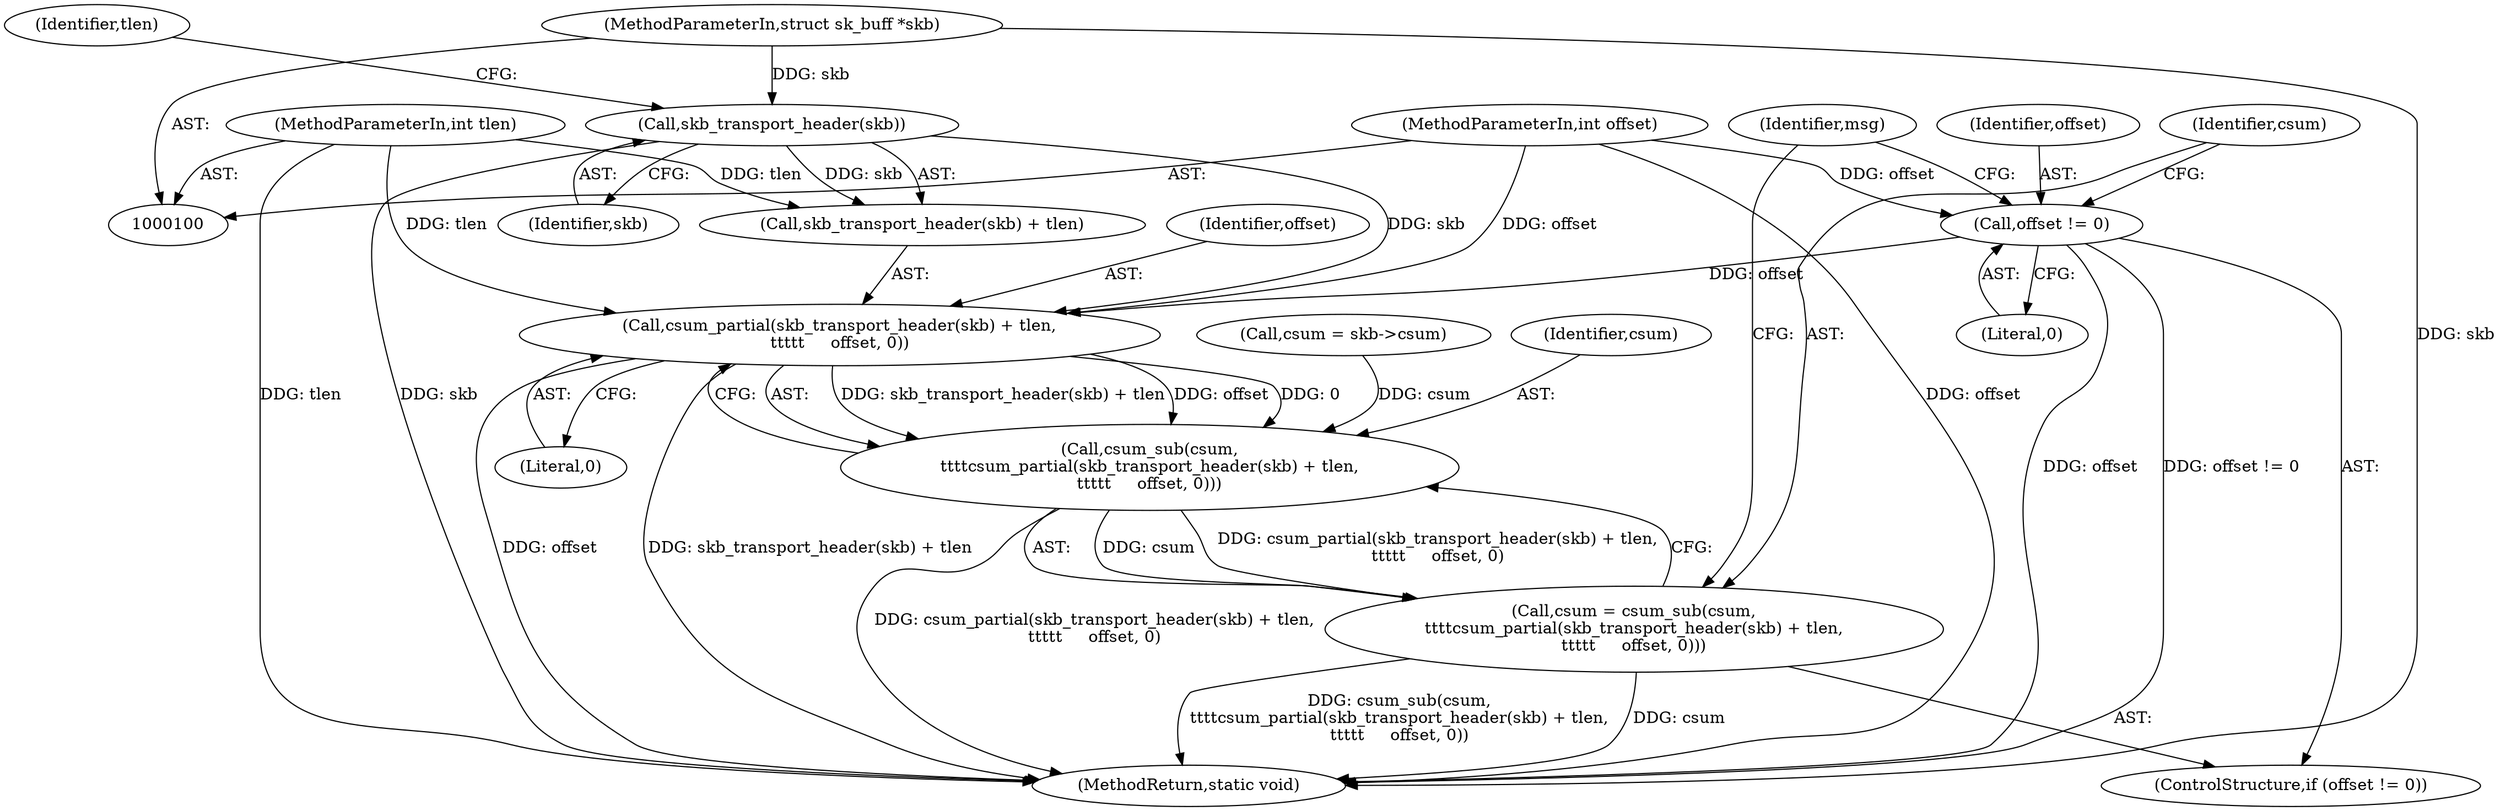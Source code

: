 digraph "1_linux_ca4ef4574f1ee5252e2cd365f8f5d5bafd048f32@del" {
"1000127" [label="(Call,csum_partial(skb_transport_header(skb) + tlen,\n\t\t\t\t\t     offset, 0))"];
"1000129" [label="(Call,skb_transport_header(skb))"];
"1000102" [label="(MethodParameterIn,struct sk_buff *skb)"];
"1000103" [label="(MethodParameterIn,int tlen)"];
"1000120" [label="(Call,offset != 0)"];
"1000104" [label="(MethodParameterIn,int offset)"];
"1000125" [label="(Call,csum_sub(csum,\n\t\t\t\tcsum_partial(skb_transport_header(skb) + tlen,\n\t\t\t\t\t     offset, 0)))"];
"1000123" [label="(Call,csum = csum_sub(csum,\n\t\t\t\tcsum_partial(skb_transport_header(skb) + tlen,\n\t\t\t\t\t     offset, 0)))"];
"1000131" [label="(Identifier,tlen)"];
"1000120" [label="(Call,offset != 0)"];
"1000128" [label="(Call,skb_transport_header(skb) + tlen)"];
"1000130" [label="(Identifier,skb)"];
"1000121" [label="(Identifier,offset)"];
"1000107" [label="(Call,csum = skb->csum)"];
"1000132" [label="(Identifier,offset)"];
"1000129" [label="(Call,skb_transport_header(skb))"];
"1000123" [label="(Call,csum = csum_sub(csum,\n\t\t\t\tcsum_partial(skb_transport_header(skb) + tlen,\n\t\t\t\t\t     offset, 0)))"];
"1000119" [label="(ControlStructure,if (offset != 0))"];
"1000124" [label="(Identifier,csum)"];
"1000125" [label="(Call,csum_sub(csum,\n\t\t\t\tcsum_partial(skb_transport_header(skb) + tlen,\n\t\t\t\t\t     offset, 0)))"];
"1000122" [label="(Literal,0)"];
"1000102" [label="(MethodParameterIn,struct sk_buff *skb)"];
"1000103" [label="(MethodParameterIn,int tlen)"];
"1000142" [label="(MethodReturn,static void)"];
"1000133" [label="(Literal,0)"];
"1000127" [label="(Call,csum_partial(skb_transport_header(skb) + tlen,\n\t\t\t\t\t     offset, 0))"];
"1000104" [label="(MethodParameterIn,int offset)"];
"1000135" [label="(Identifier,msg)"];
"1000126" [label="(Identifier,csum)"];
"1000127" -> "1000125"  [label="AST: "];
"1000127" -> "1000133"  [label="CFG: "];
"1000128" -> "1000127"  [label="AST: "];
"1000132" -> "1000127"  [label="AST: "];
"1000133" -> "1000127"  [label="AST: "];
"1000125" -> "1000127"  [label="CFG: "];
"1000127" -> "1000142"  [label="DDG: offset"];
"1000127" -> "1000142"  [label="DDG: skb_transport_header(skb) + tlen"];
"1000127" -> "1000125"  [label="DDG: skb_transport_header(skb) + tlen"];
"1000127" -> "1000125"  [label="DDG: offset"];
"1000127" -> "1000125"  [label="DDG: 0"];
"1000129" -> "1000127"  [label="DDG: skb"];
"1000103" -> "1000127"  [label="DDG: tlen"];
"1000120" -> "1000127"  [label="DDG: offset"];
"1000104" -> "1000127"  [label="DDG: offset"];
"1000129" -> "1000128"  [label="AST: "];
"1000129" -> "1000130"  [label="CFG: "];
"1000130" -> "1000129"  [label="AST: "];
"1000131" -> "1000129"  [label="CFG: "];
"1000129" -> "1000142"  [label="DDG: skb"];
"1000129" -> "1000128"  [label="DDG: skb"];
"1000102" -> "1000129"  [label="DDG: skb"];
"1000102" -> "1000100"  [label="AST: "];
"1000102" -> "1000142"  [label="DDG: skb"];
"1000103" -> "1000100"  [label="AST: "];
"1000103" -> "1000142"  [label="DDG: tlen"];
"1000103" -> "1000128"  [label="DDG: tlen"];
"1000120" -> "1000119"  [label="AST: "];
"1000120" -> "1000122"  [label="CFG: "];
"1000121" -> "1000120"  [label="AST: "];
"1000122" -> "1000120"  [label="AST: "];
"1000124" -> "1000120"  [label="CFG: "];
"1000135" -> "1000120"  [label="CFG: "];
"1000120" -> "1000142"  [label="DDG: offset"];
"1000120" -> "1000142"  [label="DDG: offset != 0"];
"1000104" -> "1000120"  [label="DDG: offset"];
"1000104" -> "1000100"  [label="AST: "];
"1000104" -> "1000142"  [label="DDG: offset"];
"1000125" -> "1000123"  [label="AST: "];
"1000126" -> "1000125"  [label="AST: "];
"1000123" -> "1000125"  [label="CFG: "];
"1000125" -> "1000142"  [label="DDG: csum_partial(skb_transport_header(skb) + tlen,\n\t\t\t\t\t     offset, 0)"];
"1000125" -> "1000123"  [label="DDG: csum"];
"1000125" -> "1000123"  [label="DDG: csum_partial(skb_transport_header(skb) + tlen,\n\t\t\t\t\t     offset, 0)"];
"1000107" -> "1000125"  [label="DDG: csum"];
"1000123" -> "1000119"  [label="AST: "];
"1000124" -> "1000123"  [label="AST: "];
"1000135" -> "1000123"  [label="CFG: "];
"1000123" -> "1000142"  [label="DDG: csum_sub(csum,\n\t\t\t\tcsum_partial(skb_transport_header(skb) + tlen,\n\t\t\t\t\t     offset, 0))"];
"1000123" -> "1000142"  [label="DDG: csum"];
}
